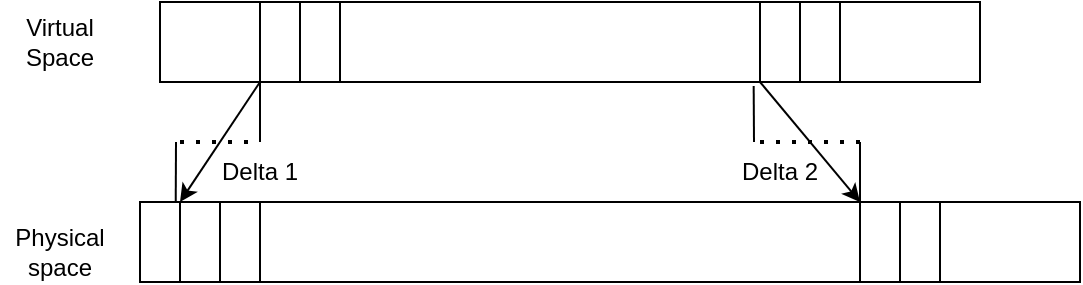 <mxfile version="22.0.6" type="device">
  <diagram name="Page-1" id="QnltM49iqaONMIQAPlFM">
    <mxGraphModel dx="695" dy="549" grid="1" gridSize="10" guides="1" tooltips="1" connect="1" arrows="1" fold="1" page="1" pageScale="1" pageWidth="827" pageHeight="1169" math="0" shadow="0">
      <root>
        <mxCell id="0" />
        <mxCell id="1" parent="0" />
        <mxCell id="B_8D_iWX-V5mQrey9REb-24" value="" style="rounded=0;whiteSpace=wrap;html=1;" vertex="1" parent="1">
          <mxGeometry x="90" y="50" width="410" height="40" as="geometry" />
        </mxCell>
        <mxCell id="B_8D_iWX-V5mQrey9REb-25" value="" style="rounded=0;whiteSpace=wrap;html=1;" vertex="1" parent="1">
          <mxGeometry x="80" y="150" width="470" height="40" as="geometry" />
        </mxCell>
        <mxCell id="B_8D_iWX-V5mQrey9REb-26" value="Virtual Space" style="text;html=1;strokeColor=none;fillColor=none;align=center;verticalAlign=middle;whiteSpace=wrap;rounded=0;" vertex="1" parent="1">
          <mxGeometry x="10" y="55" width="60" height="30" as="geometry" />
        </mxCell>
        <mxCell id="B_8D_iWX-V5mQrey9REb-27" value="Physical space" style="text;html=1;strokeColor=none;fillColor=none;align=center;verticalAlign=middle;whiteSpace=wrap;rounded=0;" vertex="1" parent="1">
          <mxGeometry x="10" y="160" width="60" height="30" as="geometry" />
        </mxCell>
        <mxCell id="B_8D_iWX-V5mQrey9REb-28" value="" style="rounded=0;whiteSpace=wrap;html=1;" vertex="1" parent="1">
          <mxGeometry x="140" y="50" width="20" height="40" as="geometry" />
        </mxCell>
        <mxCell id="B_8D_iWX-V5mQrey9REb-29" value="" style="rounded=0;whiteSpace=wrap;html=1;" vertex="1" parent="1">
          <mxGeometry x="160" y="50" width="20" height="40" as="geometry" />
        </mxCell>
        <mxCell id="B_8D_iWX-V5mQrey9REb-30" value="" style="endArrow=classic;html=1;rounded=0;exitX=0;exitY=1;exitDx=0;exitDy=0;" edge="1" parent="1" source="B_8D_iWX-V5mQrey9REb-28">
          <mxGeometry relative="1" as="geometry">
            <mxPoint x="200" y="260" as="sourcePoint" />
            <mxPoint x="100" y="150" as="targetPoint" />
          </mxGeometry>
        </mxCell>
        <mxCell id="B_8D_iWX-V5mQrey9REb-35" value="" style="rounded=0;whiteSpace=wrap;html=1;" vertex="1" parent="1">
          <mxGeometry x="100" y="150" width="20" height="40" as="geometry" />
        </mxCell>
        <mxCell id="B_8D_iWX-V5mQrey9REb-37" value="" style="rounded=0;whiteSpace=wrap;html=1;" vertex="1" parent="1">
          <mxGeometry x="120" y="150" width="20" height="40" as="geometry" />
        </mxCell>
        <mxCell id="B_8D_iWX-V5mQrey9REb-38" value="" style="endArrow=none;html=1;rounded=0;entryX=0;entryY=1;entryDx=0;entryDy=0;" edge="1" parent="1" target="B_8D_iWX-V5mQrey9REb-28">
          <mxGeometry width="50" height="50" relative="1" as="geometry">
            <mxPoint x="140" y="120" as="sourcePoint" />
            <mxPoint x="310" y="230" as="targetPoint" />
          </mxGeometry>
        </mxCell>
        <mxCell id="B_8D_iWX-V5mQrey9REb-39" value="" style="endArrow=none;html=1;rounded=0;exitX=0.038;exitY=0;exitDx=0;exitDy=0;exitPerimeter=0;" edge="1" parent="1" source="B_8D_iWX-V5mQrey9REb-25">
          <mxGeometry width="50" height="50" relative="1" as="geometry">
            <mxPoint x="150" y="130" as="sourcePoint" />
            <mxPoint x="98" y="120" as="targetPoint" />
          </mxGeometry>
        </mxCell>
        <mxCell id="B_8D_iWX-V5mQrey9REb-40" value="" style="endArrow=none;dashed=1;html=1;dashPattern=1 3;strokeWidth=2;rounded=0;" edge="1" parent="1">
          <mxGeometry width="50" height="50" relative="1" as="geometry">
            <mxPoint x="100" y="120" as="sourcePoint" />
            <mxPoint x="140" y="120" as="targetPoint" />
          </mxGeometry>
        </mxCell>
        <mxCell id="B_8D_iWX-V5mQrey9REb-43" value="Delta 1" style="text;html=1;strokeColor=none;fillColor=none;align=center;verticalAlign=middle;whiteSpace=wrap;rounded=0;" vertex="1" parent="1">
          <mxGeometry x="110" y="120" width="60" height="30" as="geometry" />
        </mxCell>
        <mxCell id="B_8D_iWX-V5mQrey9REb-44" value="" style="rounded=0;whiteSpace=wrap;html=1;" vertex="1" parent="1">
          <mxGeometry x="390" y="50" width="20" height="40" as="geometry" />
        </mxCell>
        <mxCell id="B_8D_iWX-V5mQrey9REb-45" value="" style="rounded=0;whiteSpace=wrap;html=1;" vertex="1" parent="1">
          <mxGeometry x="410" y="50" width="20" height="40" as="geometry" />
        </mxCell>
        <mxCell id="B_8D_iWX-V5mQrey9REb-46" value="" style="rounded=0;whiteSpace=wrap;html=1;" vertex="1" parent="1">
          <mxGeometry x="440" y="150" width="20" height="40" as="geometry" />
        </mxCell>
        <mxCell id="B_8D_iWX-V5mQrey9REb-47" value="" style="rounded=0;whiteSpace=wrap;html=1;" vertex="1" parent="1">
          <mxGeometry x="460" y="150" width="20" height="40" as="geometry" />
        </mxCell>
        <mxCell id="B_8D_iWX-V5mQrey9REb-48" value="" style="endArrow=classic;html=1;rounded=0;exitX=0;exitY=1;exitDx=0;exitDy=0;entryX=0;entryY=0;entryDx=0;entryDy=0;" edge="1" parent="1" source="B_8D_iWX-V5mQrey9REb-44" target="B_8D_iWX-V5mQrey9REb-46">
          <mxGeometry width="50" height="50" relative="1" as="geometry">
            <mxPoint x="260" y="280" as="sourcePoint" />
            <mxPoint x="310" y="230" as="targetPoint" />
          </mxGeometry>
        </mxCell>
        <mxCell id="B_8D_iWX-V5mQrey9REb-49" value="" style="endArrow=none;html=1;rounded=0;entryX=0.724;entryY=1.05;entryDx=0;entryDy=0;entryPerimeter=0;" edge="1" parent="1" target="B_8D_iWX-V5mQrey9REb-24">
          <mxGeometry width="50" height="50" relative="1" as="geometry">
            <mxPoint x="387" y="120" as="sourcePoint" />
            <mxPoint x="310" y="230" as="targetPoint" />
          </mxGeometry>
        </mxCell>
        <mxCell id="B_8D_iWX-V5mQrey9REb-50" value="" style="endArrow=none;html=1;rounded=0;exitX=0.766;exitY=0.05;exitDx=0;exitDy=0;exitPerimeter=0;" edge="1" parent="1" source="B_8D_iWX-V5mQrey9REb-25">
          <mxGeometry width="50" height="50" relative="1" as="geometry">
            <mxPoint x="260" y="280" as="sourcePoint" />
            <mxPoint x="440" y="120" as="targetPoint" />
          </mxGeometry>
        </mxCell>
        <mxCell id="B_8D_iWX-V5mQrey9REb-51" value="" style="endArrow=none;dashed=1;html=1;dashPattern=1 3;strokeWidth=2;rounded=0;" edge="1" parent="1">
          <mxGeometry width="50" height="50" relative="1" as="geometry">
            <mxPoint x="390" y="120" as="sourcePoint" />
            <mxPoint x="440" y="120" as="targetPoint" />
          </mxGeometry>
        </mxCell>
        <mxCell id="B_8D_iWX-V5mQrey9REb-52" value="Delta 2" style="text;html=1;strokeColor=none;fillColor=none;align=center;verticalAlign=middle;whiteSpace=wrap;rounded=0;" vertex="1" parent="1">
          <mxGeometry x="370" y="120" width="60" height="30" as="geometry" />
        </mxCell>
      </root>
    </mxGraphModel>
  </diagram>
</mxfile>
